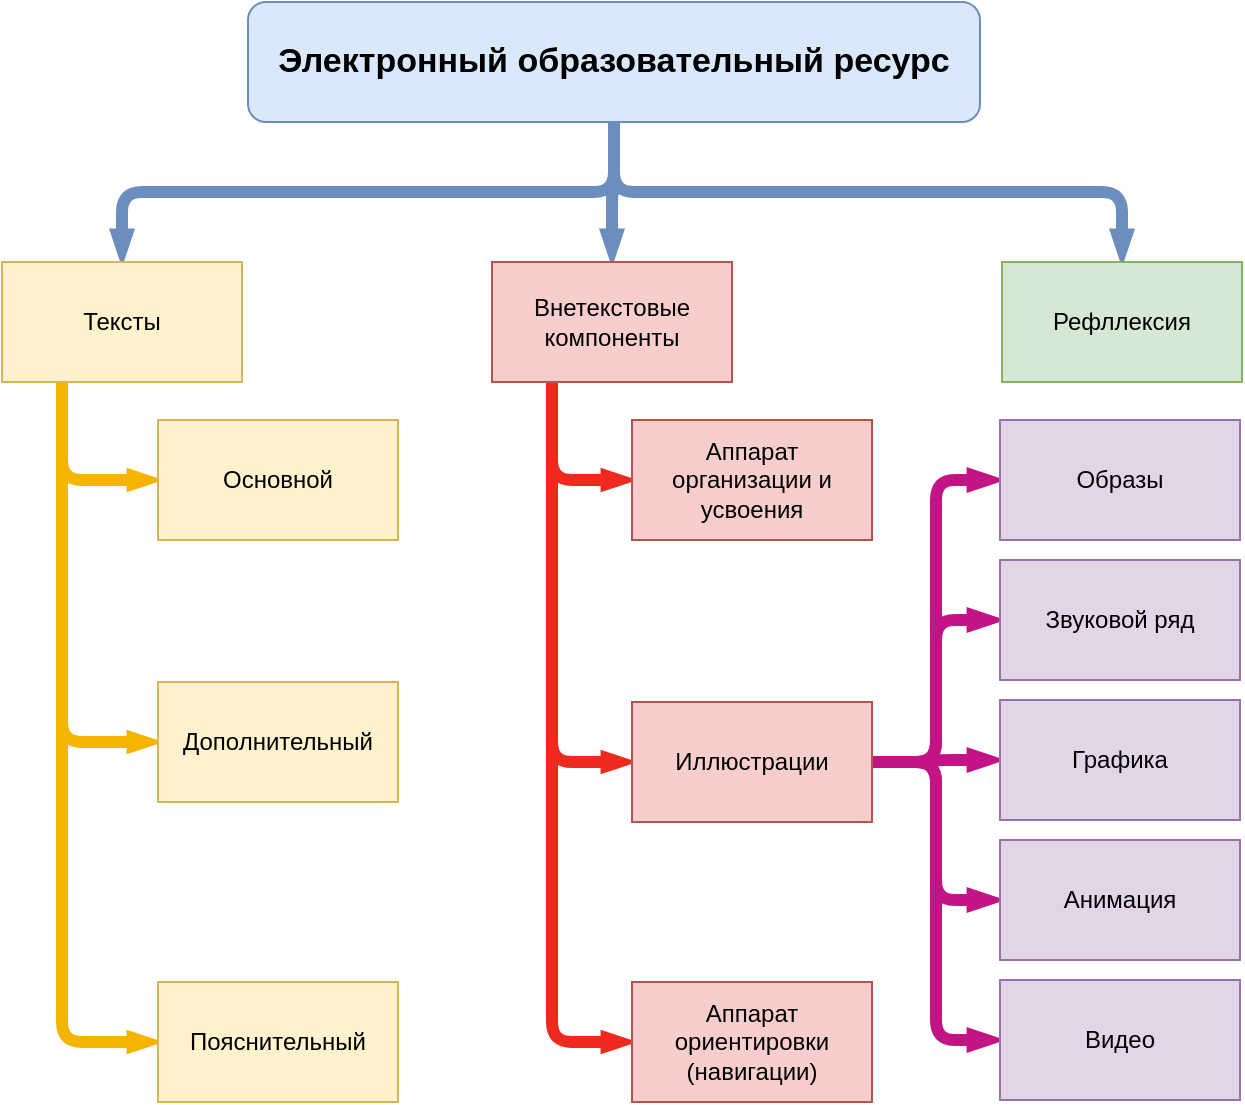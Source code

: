 <mxfile version="21.3.0" type="github">
  <diagram name="Страница 1" id="SGJ52EowYoGvM5bgdT4J">
    <mxGraphModel dx="1155" dy="659" grid="1" gridSize="10" guides="1" tooltips="1" connect="1" arrows="1" fold="1" page="1" pageScale="1" pageWidth="827" pageHeight="1169" math="0" shadow="0">
      <root>
        <mxCell id="0" />
        <mxCell id="1" parent="0" />
        <mxCell id="qGKSi0UmujYfA3TloqsL-28" style="edgeStyle=orthogonalEdgeStyle;rounded=1;orthogonalLoop=1;jettySize=auto;html=1;exitX=0.5;exitY=1;exitDx=0;exitDy=0;entryX=0.5;entryY=0;entryDx=0;entryDy=0;endArrow=blockThin;endFill=1;strokeWidth=6;endSize=1;startSize=1;fillColor=#dae8fc;strokeColor=#6c8ebf;" edge="1" parent="1" source="qGKSi0UmujYfA3TloqsL-1" target="qGKSi0UmujYfA3TloqsL-2">
          <mxGeometry relative="1" as="geometry" />
        </mxCell>
        <mxCell id="qGKSi0UmujYfA3TloqsL-29" style="edgeStyle=orthogonalEdgeStyle;rounded=1;orthogonalLoop=1;jettySize=auto;html=1;exitX=0.5;exitY=1;exitDx=0;exitDy=0;entryX=0.5;entryY=0;entryDx=0;entryDy=0;endArrow=blockThin;endFill=1;strokeWidth=6;endSize=1;startSize=1;fillColor=#dae8fc;strokeColor=#6c8ebf;" edge="1" parent="1" source="qGKSi0UmujYfA3TloqsL-1" target="qGKSi0UmujYfA3TloqsL-17">
          <mxGeometry relative="1" as="geometry" />
        </mxCell>
        <mxCell id="qGKSi0UmujYfA3TloqsL-1" value="Электронный образовательный ресурс" style="rounded=1;whiteSpace=wrap;html=1;fontSize=17;fontStyle=1;fillColor=#dae8fc;strokeColor=#6c8ebf;" vertex="1" parent="1">
          <mxGeometry x="173" y="40" width="366" height="60" as="geometry" />
        </mxCell>
        <mxCell id="qGKSi0UmujYfA3TloqsL-8" value="&lt;br&gt;" style="edgeStyle=orthogonalEdgeStyle;rounded=1;orthogonalLoop=1;jettySize=auto;html=1;exitX=0.25;exitY=1;exitDx=0;exitDy=0;entryX=0;entryY=0.5;entryDx=0;entryDy=0;strokeWidth=6;endArrow=blockThin;endFill=1;endSize=0;startSize=0;targetPerimeterSpacing=0;fillColor=#f0a30a;strokeColor=#f5b400;" edge="1" parent="1" source="qGKSi0UmujYfA3TloqsL-2" target="qGKSi0UmujYfA3TloqsL-5">
          <mxGeometry relative="1" as="geometry" />
        </mxCell>
        <mxCell id="qGKSi0UmujYfA3TloqsL-9" style="edgeStyle=orthogonalEdgeStyle;rounded=1;orthogonalLoop=1;jettySize=auto;html=1;exitX=0.25;exitY=1;exitDx=0;exitDy=0;entryX=0;entryY=0.5;entryDx=0;entryDy=0;strokeWidth=6;endArrow=blockThin;endFill=1;endSize=0;startSize=0;targetPerimeterSpacing=0;fillColor=#f0a30a;strokeColor=#f5b400;" edge="1" parent="1" source="qGKSi0UmujYfA3TloqsL-2" target="qGKSi0UmujYfA3TloqsL-6">
          <mxGeometry relative="1" as="geometry" />
        </mxCell>
        <mxCell id="qGKSi0UmujYfA3TloqsL-10" style="edgeStyle=orthogonalEdgeStyle;rounded=1;orthogonalLoop=1;jettySize=auto;html=1;exitX=0.25;exitY=1;exitDx=0;exitDy=0;entryX=0;entryY=0.5;entryDx=0;entryDy=0;strokeWidth=6;endArrow=blockThin;endFill=1;endSize=0;startSize=0;targetPerimeterSpacing=0;fillColor=#f0a30a;strokeColor=#f5b400;" edge="1" parent="1" source="qGKSi0UmujYfA3TloqsL-2" target="qGKSi0UmujYfA3TloqsL-7">
          <mxGeometry relative="1" as="geometry" />
        </mxCell>
        <mxCell id="qGKSi0UmujYfA3TloqsL-14" style="edgeStyle=orthogonalEdgeStyle;rounded=1;orthogonalLoop=1;jettySize=auto;html=1;exitX=0.25;exitY=1;exitDx=0;exitDy=0;entryX=0;entryY=0.5;entryDx=0;entryDy=0;endSize=0;strokeWidth=6;startSize=0;endArrow=blockThin;endFill=1;fillColor=#f8cecc;strokeColor=#ed2a1d;gradientColor=#ea6b66;" edge="1" parent="1" source="qGKSi0UmujYfA3TloqsL-4" target="qGKSi0UmujYfA3TloqsL-11">
          <mxGeometry relative="1" as="geometry" />
        </mxCell>
        <mxCell id="qGKSi0UmujYfA3TloqsL-15" style="edgeStyle=orthogonalEdgeStyle;rounded=1;orthogonalLoop=1;jettySize=auto;html=1;exitX=0.25;exitY=1;exitDx=0;exitDy=0;entryX=0;entryY=0.5;entryDx=0;entryDy=0;endSize=0;strokeWidth=6;startSize=0;endArrow=blockThin;endFill=1;fillColor=#f8cecc;strokeColor=#ed2a1d;gradientColor=#ea6b66;" edge="1" parent="1" source="qGKSi0UmujYfA3TloqsL-4" target="qGKSi0UmujYfA3TloqsL-12">
          <mxGeometry relative="1" as="geometry" />
        </mxCell>
        <mxCell id="qGKSi0UmujYfA3TloqsL-16" style="edgeStyle=orthogonalEdgeStyle;rounded=1;orthogonalLoop=1;jettySize=auto;html=1;exitX=0.25;exitY=1;exitDx=0;exitDy=0;entryX=0;entryY=0.5;entryDx=0;entryDy=0;endSize=0;strokeWidth=6;startSize=0;endArrow=blockThin;endFill=1;fillColor=#f8cecc;strokeColor=#ed2a1d;gradientColor=#ea6b66;" edge="1" parent="1" source="qGKSi0UmujYfA3TloqsL-4" target="qGKSi0UmujYfA3TloqsL-13">
          <mxGeometry relative="1" as="geometry" />
        </mxCell>
        <mxCell id="qGKSi0UmujYfA3TloqsL-23" style="edgeStyle=orthogonalEdgeStyle;rounded=1;orthogonalLoop=1;jettySize=auto;html=1;exitX=1;exitY=0.5;exitDx=0;exitDy=0;entryX=0;entryY=0.5;entryDx=0;entryDy=0;endArrow=blockThin;endFill=1;strokeWidth=6;endSize=1;startSize=1;fillColor=#e6d0de;gradientColor=#d5739d;strokeColor=#c21485;" edge="1" parent="1" source="qGKSi0UmujYfA3TloqsL-11" target="qGKSi0UmujYfA3TloqsL-18">
          <mxGeometry relative="1" as="geometry" />
        </mxCell>
        <mxCell id="qGKSi0UmujYfA3TloqsL-24" style="edgeStyle=orthogonalEdgeStyle;rounded=1;orthogonalLoop=1;jettySize=auto;html=1;exitX=1;exitY=0.5;exitDx=0;exitDy=0;entryX=0;entryY=0.5;entryDx=0;entryDy=0;endArrow=blockThin;endFill=1;strokeWidth=6;endSize=1;startSize=1;fillColor=#e6d0de;gradientColor=#d5739d;strokeColor=#c21485;" edge="1" parent="1" source="qGKSi0UmujYfA3TloqsL-11" target="qGKSi0UmujYfA3TloqsL-19">
          <mxGeometry relative="1" as="geometry" />
        </mxCell>
        <mxCell id="qGKSi0UmujYfA3TloqsL-25" style="edgeStyle=orthogonalEdgeStyle;rounded=1;orthogonalLoop=1;jettySize=auto;html=1;exitX=1;exitY=0.5;exitDx=0;exitDy=0;endArrow=blockThin;endFill=1;strokeWidth=6;endSize=1;startSize=1;fillColor=#e6d0de;gradientColor=#d5739d;strokeColor=#c21485;" edge="1" parent="1" source="qGKSi0UmujYfA3TloqsL-11" target="qGKSi0UmujYfA3TloqsL-20">
          <mxGeometry relative="1" as="geometry">
            <mxPoint x="510" y="430" as="sourcePoint" />
            <mxPoint x="560" y="400" as="targetPoint" />
          </mxGeometry>
        </mxCell>
        <mxCell id="qGKSi0UmujYfA3TloqsL-26" style="edgeStyle=orthogonalEdgeStyle;rounded=1;orthogonalLoop=1;jettySize=auto;html=1;exitX=1;exitY=0.5;exitDx=0;exitDy=0;entryX=0;entryY=0.5;entryDx=0;entryDy=0;endArrow=blockThin;endFill=1;strokeWidth=6;endSize=1;startSize=1;fillColor=#e6d0de;gradientColor=#d5739d;strokeColor=#c21485;" edge="1" parent="1" source="qGKSi0UmujYfA3TloqsL-11" target="qGKSi0UmujYfA3TloqsL-21">
          <mxGeometry relative="1" as="geometry">
            <mxPoint x="510" y="430" as="sourcePoint" />
            <mxPoint x="560" y="470" as="targetPoint" />
          </mxGeometry>
        </mxCell>
        <mxCell id="qGKSi0UmujYfA3TloqsL-27" style="edgeStyle=orthogonalEdgeStyle;rounded=1;orthogonalLoop=1;jettySize=auto;html=1;exitX=1;exitY=0.5;exitDx=0;exitDy=0;entryX=0;entryY=0.5;entryDx=0;entryDy=0;endArrow=blockThin;endFill=1;strokeWidth=6;endSize=1;startSize=1;fillColor=#e6d0de;gradientColor=#d5739d;strokeColor=#c21485;" edge="1" parent="1" source="qGKSi0UmujYfA3TloqsL-11" target="qGKSi0UmujYfA3TloqsL-22">
          <mxGeometry relative="1" as="geometry">
            <mxPoint x="510" y="430" as="sourcePoint" />
            <mxPoint x="560" y="540" as="targetPoint" />
          </mxGeometry>
        </mxCell>
        <mxCell id="qGKSi0UmujYfA3TloqsL-30" style="edgeStyle=orthogonalEdgeStyle;rounded=1;orthogonalLoop=1;jettySize=auto;html=1;exitX=0.5;exitY=1;exitDx=0;exitDy=0;entryX=0.5;entryY=0;entryDx=0;entryDy=0;endArrow=blockThin;endFill=1;strokeWidth=6;endSize=1;startSize=1;fillColor=#dae8fc;strokeColor=#6c8ebf;" edge="1" parent="1" source="qGKSi0UmujYfA3TloqsL-1" target="qGKSi0UmujYfA3TloqsL-4">
          <mxGeometry relative="1" as="geometry">
            <mxPoint x="433" y="110" as="sourcePoint" />
            <mxPoint x="620" y="180" as="targetPoint" />
          </mxGeometry>
        </mxCell>
        <mxCell id="qGKSi0UmujYfA3TloqsL-2" value="Тексты" style="rounded=0;whiteSpace=wrap;html=1;fillColor=#fff2cc;strokeColor=#d6b656;" vertex="1" parent="1">
          <mxGeometry x="50" y="170" width="120" height="60" as="geometry" />
        </mxCell>
        <mxCell id="qGKSi0UmujYfA3TloqsL-4" value="Внетекстовые компоненты" style="rounded=0;whiteSpace=wrap;html=1;fillColor=#f8cecc;strokeColor=#b85450;" vertex="1" parent="1">
          <mxGeometry x="295" y="170" width="120" height="60" as="geometry" />
        </mxCell>
        <mxCell id="qGKSi0UmujYfA3TloqsL-5" value="Основной" style="rounded=0;whiteSpace=wrap;html=1;fillColor=#fff2cc;strokeColor=#d6b656;" vertex="1" parent="1">
          <mxGeometry x="128" y="249" width="120" height="60" as="geometry" />
        </mxCell>
        <mxCell id="qGKSi0UmujYfA3TloqsL-6" value="Дополнительный" style="rounded=0;whiteSpace=wrap;html=1;fillColor=#fff2cc;strokeColor=#d6b656;" vertex="1" parent="1">
          <mxGeometry x="128" y="380" width="120" height="60" as="geometry" />
        </mxCell>
        <mxCell id="qGKSi0UmujYfA3TloqsL-7" value="Пояснительный" style="rounded=0;whiteSpace=wrap;html=1;fillColor=#fff2cc;strokeColor=#d6b656;" vertex="1" parent="1">
          <mxGeometry x="128" y="530" width="120" height="60" as="geometry" />
        </mxCell>
        <mxCell id="qGKSi0UmujYfA3TloqsL-11" value="Иллюстрации" style="rounded=0;whiteSpace=wrap;html=1;fillColor=#f8cecc;strokeColor=#b85450;" vertex="1" parent="1">
          <mxGeometry x="365" y="390" width="120" height="60" as="geometry" />
        </mxCell>
        <mxCell id="qGKSi0UmujYfA3TloqsL-12" value="Аппарат организации и усвоения" style="rounded=0;whiteSpace=wrap;html=1;fillColor=#f8cecc;strokeColor=#b85450;" vertex="1" parent="1">
          <mxGeometry x="365" y="249" width="120" height="60" as="geometry" />
        </mxCell>
        <mxCell id="qGKSi0UmujYfA3TloqsL-13" value="Аппарат ориентировки (навигации)" style="rounded=0;whiteSpace=wrap;html=1;fillColor=#f8cecc;strokeColor=#b85450;" vertex="1" parent="1">
          <mxGeometry x="365" y="530" width="120" height="60" as="geometry" />
        </mxCell>
        <mxCell id="qGKSi0UmujYfA3TloqsL-17" value="Рефллексия" style="rounded=0;whiteSpace=wrap;html=1;fillColor=#d5e8d4;strokeColor=#82b366;" vertex="1" parent="1">
          <mxGeometry x="550" y="170" width="120" height="60" as="geometry" />
        </mxCell>
        <mxCell id="qGKSi0UmujYfA3TloqsL-18" value="Образы" style="rounded=0;whiteSpace=wrap;html=1;fillColor=#e1d5e7;strokeColor=#9673a6;" vertex="1" parent="1">
          <mxGeometry x="549" y="249" width="120" height="60" as="geometry" />
        </mxCell>
        <mxCell id="qGKSi0UmujYfA3TloqsL-19" value="Звуковой ряд" style="rounded=0;whiteSpace=wrap;html=1;fillColor=#e1d5e7;strokeColor=#9673a6;" vertex="1" parent="1">
          <mxGeometry x="549" y="319" width="120" height="60" as="geometry" />
        </mxCell>
        <mxCell id="qGKSi0UmujYfA3TloqsL-20" value="Графика" style="rounded=0;whiteSpace=wrap;html=1;fillColor=#e1d5e7;strokeColor=#9673a6;" vertex="1" parent="1">
          <mxGeometry x="549" y="389" width="120" height="60" as="geometry" />
        </mxCell>
        <mxCell id="qGKSi0UmujYfA3TloqsL-21" value="Анимация" style="rounded=0;whiteSpace=wrap;html=1;fillColor=#e1d5e7;strokeColor=#9673a6;" vertex="1" parent="1">
          <mxGeometry x="549" y="459" width="120" height="60" as="geometry" />
        </mxCell>
        <mxCell id="qGKSi0UmujYfA3TloqsL-22" value="Видео" style="rounded=0;whiteSpace=wrap;html=1;fillColor=#e1d5e7;strokeColor=#9673a6;" vertex="1" parent="1">
          <mxGeometry x="549" y="529" width="120" height="60" as="geometry" />
        </mxCell>
      </root>
    </mxGraphModel>
  </diagram>
</mxfile>
